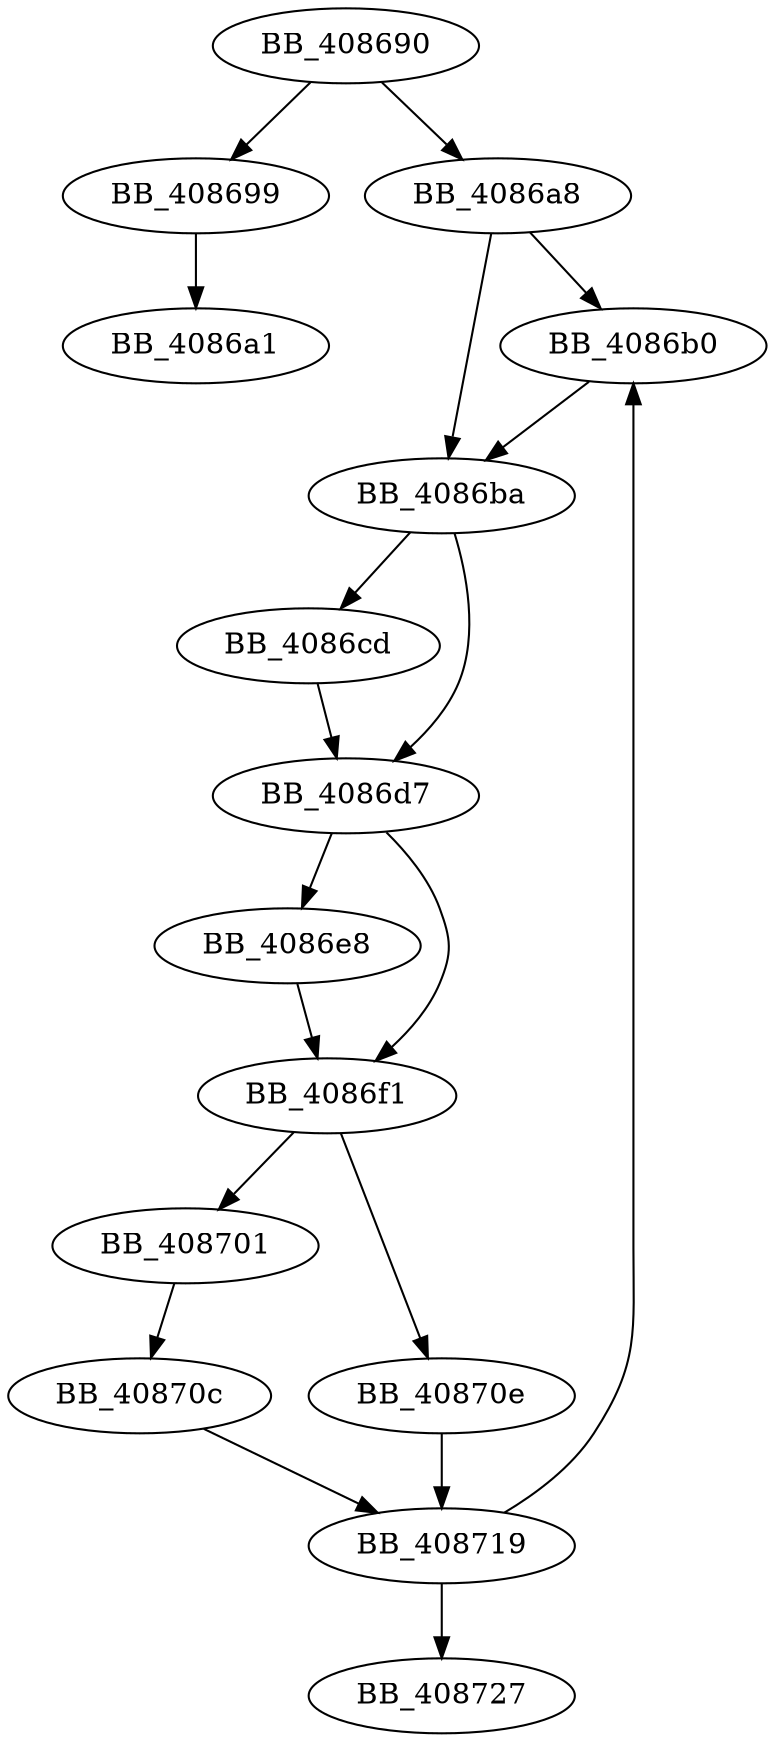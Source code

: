 DiGraph sub_408690{
BB_408690->BB_408699
BB_408690->BB_4086a8
BB_408699->BB_4086a1
BB_4086a8->BB_4086b0
BB_4086a8->BB_4086ba
BB_4086b0->BB_4086ba
BB_4086ba->BB_4086cd
BB_4086ba->BB_4086d7
BB_4086cd->BB_4086d7
BB_4086d7->BB_4086e8
BB_4086d7->BB_4086f1
BB_4086e8->BB_4086f1
BB_4086f1->BB_408701
BB_4086f1->BB_40870e
BB_408701->BB_40870c
BB_40870c->BB_408719
BB_40870e->BB_408719
BB_408719->BB_4086b0
BB_408719->BB_408727
}
